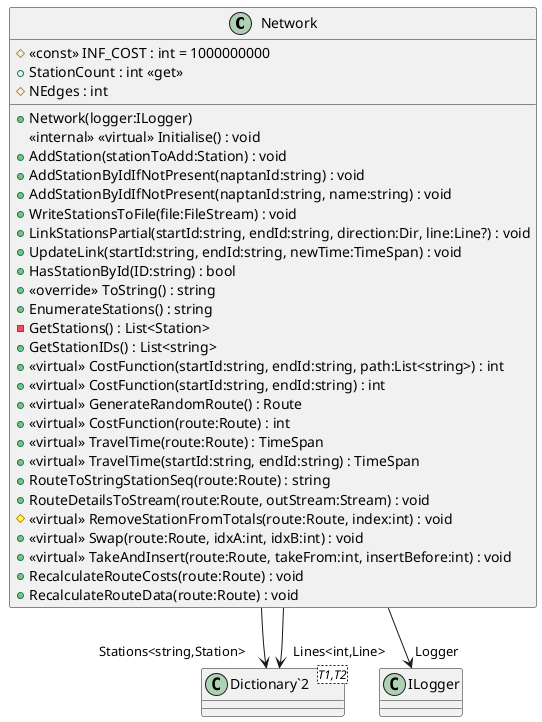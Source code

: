 @startuml
class Network {
    # <<const>> INF_COST : int = 1000000000
    + StationCount : int <<get>>
    # NEdges : int
    + Network(logger:ILogger)
    <<internal>> <<virtual>> Initialise() : void
    + AddStation(stationToAdd:Station) : void
    + AddStationByIdIfNotPresent(naptanId:string) : void
    + AddStationByIdIfNotPresent(naptanId:string, name:string) : void
    + WriteStationsToFile(file:FileStream) : void
    + LinkStationsPartial(startId:string, endId:string, direction:Dir, line:Line?) : void
    + UpdateLink(startId:string, endId:string, newTime:TimeSpan) : void
    + HasStationById(ID:string) : bool
    + <<override>> ToString() : string
    + EnumerateStations() : string
    - GetStations() : List<Station>
    + GetStationIDs() : List<string>
    + <<virtual>> CostFunction(startId:string, endId:string, path:List<string>) : int
    + <<virtual>> CostFunction(startId:string, endId:string) : int
    + <<virtual>> GenerateRandomRoute() : Route
    + <<virtual>> CostFunction(route:Route) : int
    + <<virtual>> TravelTime(route:Route) : TimeSpan
    + <<virtual>> TravelTime(startId:string, endId:string) : TimeSpan
    + RouteToStringStationSeq(route:Route) : string
    + RouteDetailsToStream(route:Route, outStream:Stream) : void
    # <<virtual>> RemoveStationFromTotals(route:Route, index:int) : void
    + <<virtual>> Swap(route:Route, idxA:int, idxB:int) : void
    + <<virtual>> TakeAndInsert(route:Route, takeFrom:int, insertBefore:int) : void
    + RecalculateRouteCosts(route:Route) : void
    + RecalculateRouteData(route:Route) : void
}
class "Dictionary`2"<T1,T2> {
}
Network --> "Stations<string,Station>" "Dictionary`2"
Network --> "Lines<int,Line>" "Dictionary`2"
Network --> "Logger" ILogger
@enduml
